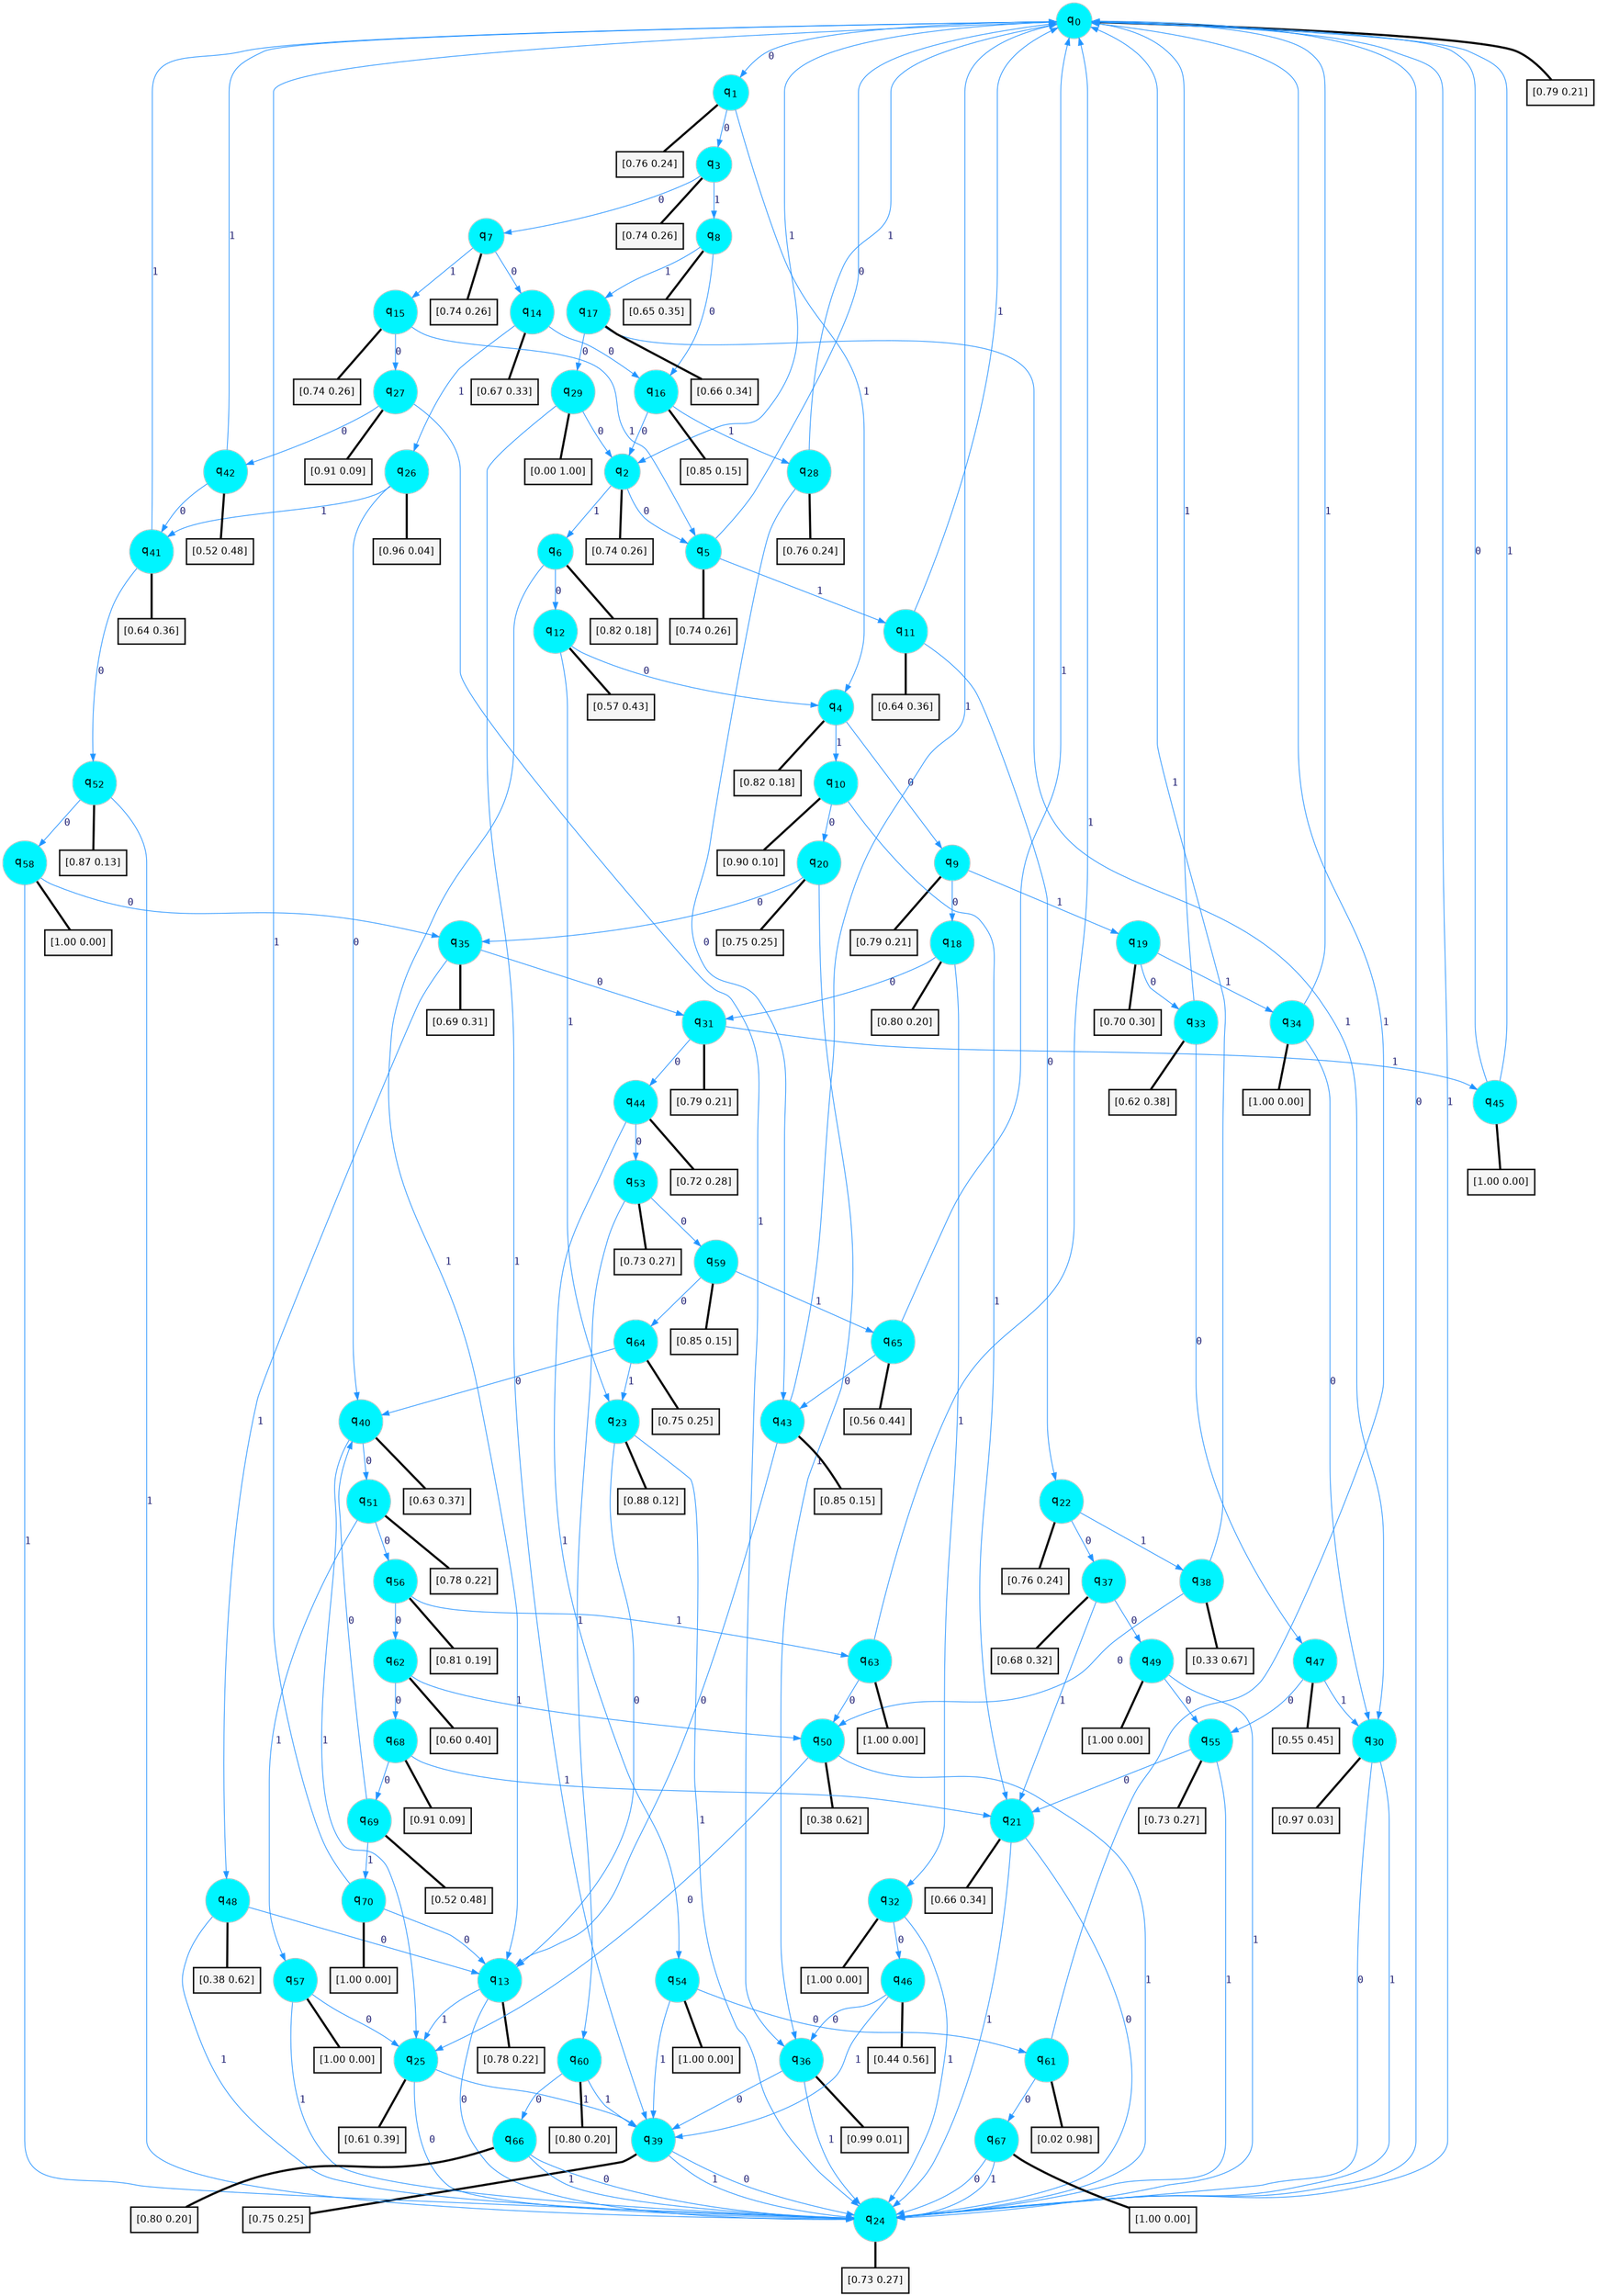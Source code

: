 digraph G {
graph [
bgcolor=transparent, dpi=300, rankdir=TD, size="40,25"];
node [
color=gray, fillcolor=turquoise1, fontcolor=black, fontname=Helvetica, fontsize=16, fontweight=bold, shape=circle, style=filled];
edge [
arrowsize=1, color=dodgerblue1, fontcolor=midnightblue, fontname=courier, fontweight=bold, penwidth=1, style=solid, weight=20];
0[label=<q<SUB>0</SUB>>];
1[label=<q<SUB>1</SUB>>];
2[label=<q<SUB>2</SUB>>];
3[label=<q<SUB>3</SUB>>];
4[label=<q<SUB>4</SUB>>];
5[label=<q<SUB>5</SUB>>];
6[label=<q<SUB>6</SUB>>];
7[label=<q<SUB>7</SUB>>];
8[label=<q<SUB>8</SUB>>];
9[label=<q<SUB>9</SUB>>];
10[label=<q<SUB>10</SUB>>];
11[label=<q<SUB>11</SUB>>];
12[label=<q<SUB>12</SUB>>];
13[label=<q<SUB>13</SUB>>];
14[label=<q<SUB>14</SUB>>];
15[label=<q<SUB>15</SUB>>];
16[label=<q<SUB>16</SUB>>];
17[label=<q<SUB>17</SUB>>];
18[label=<q<SUB>18</SUB>>];
19[label=<q<SUB>19</SUB>>];
20[label=<q<SUB>20</SUB>>];
21[label=<q<SUB>21</SUB>>];
22[label=<q<SUB>22</SUB>>];
23[label=<q<SUB>23</SUB>>];
24[label=<q<SUB>24</SUB>>];
25[label=<q<SUB>25</SUB>>];
26[label=<q<SUB>26</SUB>>];
27[label=<q<SUB>27</SUB>>];
28[label=<q<SUB>28</SUB>>];
29[label=<q<SUB>29</SUB>>];
30[label=<q<SUB>30</SUB>>];
31[label=<q<SUB>31</SUB>>];
32[label=<q<SUB>32</SUB>>];
33[label=<q<SUB>33</SUB>>];
34[label=<q<SUB>34</SUB>>];
35[label=<q<SUB>35</SUB>>];
36[label=<q<SUB>36</SUB>>];
37[label=<q<SUB>37</SUB>>];
38[label=<q<SUB>38</SUB>>];
39[label=<q<SUB>39</SUB>>];
40[label=<q<SUB>40</SUB>>];
41[label=<q<SUB>41</SUB>>];
42[label=<q<SUB>42</SUB>>];
43[label=<q<SUB>43</SUB>>];
44[label=<q<SUB>44</SUB>>];
45[label=<q<SUB>45</SUB>>];
46[label=<q<SUB>46</SUB>>];
47[label=<q<SUB>47</SUB>>];
48[label=<q<SUB>48</SUB>>];
49[label=<q<SUB>49</SUB>>];
50[label=<q<SUB>50</SUB>>];
51[label=<q<SUB>51</SUB>>];
52[label=<q<SUB>52</SUB>>];
53[label=<q<SUB>53</SUB>>];
54[label=<q<SUB>54</SUB>>];
55[label=<q<SUB>55</SUB>>];
56[label=<q<SUB>56</SUB>>];
57[label=<q<SUB>57</SUB>>];
58[label=<q<SUB>58</SUB>>];
59[label=<q<SUB>59</SUB>>];
60[label=<q<SUB>60</SUB>>];
61[label=<q<SUB>61</SUB>>];
62[label=<q<SUB>62</SUB>>];
63[label=<q<SUB>63</SUB>>];
64[label=<q<SUB>64</SUB>>];
65[label=<q<SUB>65</SUB>>];
66[label=<q<SUB>66</SUB>>];
67[label=<q<SUB>67</SUB>>];
68[label=<q<SUB>68</SUB>>];
69[label=<q<SUB>69</SUB>>];
70[label=<q<SUB>70</SUB>>];
71[label="[0.79 0.21]", shape=box,fontcolor=black, fontname=Helvetica, fontsize=14, penwidth=2, fillcolor=whitesmoke,color=black];
72[label="[0.76 0.24]", shape=box,fontcolor=black, fontname=Helvetica, fontsize=14, penwidth=2, fillcolor=whitesmoke,color=black];
73[label="[0.74 0.26]", shape=box,fontcolor=black, fontname=Helvetica, fontsize=14, penwidth=2, fillcolor=whitesmoke,color=black];
74[label="[0.74 0.26]", shape=box,fontcolor=black, fontname=Helvetica, fontsize=14, penwidth=2, fillcolor=whitesmoke,color=black];
75[label="[0.82 0.18]", shape=box,fontcolor=black, fontname=Helvetica, fontsize=14, penwidth=2, fillcolor=whitesmoke,color=black];
76[label="[0.74 0.26]", shape=box,fontcolor=black, fontname=Helvetica, fontsize=14, penwidth=2, fillcolor=whitesmoke,color=black];
77[label="[0.82 0.18]", shape=box,fontcolor=black, fontname=Helvetica, fontsize=14, penwidth=2, fillcolor=whitesmoke,color=black];
78[label="[0.74 0.26]", shape=box,fontcolor=black, fontname=Helvetica, fontsize=14, penwidth=2, fillcolor=whitesmoke,color=black];
79[label="[0.65 0.35]", shape=box,fontcolor=black, fontname=Helvetica, fontsize=14, penwidth=2, fillcolor=whitesmoke,color=black];
80[label="[0.79 0.21]", shape=box,fontcolor=black, fontname=Helvetica, fontsize=14, penwidth=2, fillcolor=whitesmoke,color=black];
81[label="[0.90 0.10]", shape=box,fontcolor=black, fontname=Helvetica, fontsize=14, penwidth=2, fillcolor=whitesmoke,color=black];
82[label="[0.64 0.36]", shape=box,fontcolor=black, fontname=Helvetica, fontsize=14, penwidth=2, fillcolor=whitesmoke,color=black];
83[label="[0.57 0.43]", shape=box,fontcolor=black, fontname=Helvetica, fontsize=14, penwidth=2, fillcolor=whitesmoke,color=black];
84[label="[0.78 0.22]", shape=box,fontcolor=black, fontname=Helvetica, fontsize=14, penwidth=2, fillcolor=whitesmoke,color=black];
85[label="[0.67 0.33]", shape=box,fontcolor=black, fontname=Helvetica, fontsize=14, penwidth=2, fillcolor=whitesmoke,color=black];
86[label="[0.74 0.26]", shape=box,fontcolor=black, fontname=Helvetica, fontsize=14, penwidth=2, fillcolor=whitesmoke,color=black];
87[label="[0.85 0.15]", shape=box,fontcolor=black, fontname=Helvetica, fontsize=14, penwidth=2, fillcolor=whitesmoke,color=black];
88[label="[0.66 0.34]", shape=box,fontcolor=black, fontname=Helvetica, fontsize=14, penwidth=2, fillcolor=whitesmoke,color=black];
89[label="[0.80 0.20]", shape=box,fontcolor=black, fontname=Helvetica, fontsize=14, penwidth=2, fillcolor=whitesmoke,color=black];
90[label="[0.70 0.30]", shape=box,fontcolor=black, fontname=Helvetica, fontsize=14, penwidth=2, fillcolor=whitesmoke,color=black];
91[label="[0.75 0.25]", shape=box,fontcolor=black, fontname=Helvetica, fontsize=14, penwidth=2, fillcolor=whitesmoke,color=black];
92[label="[0.66 0.34]", shape=box,fontcolor=black, fontname=Helvetica, fontsize=14, penwidth=2, fillcolor=whitesmoke,color=black];
93[label="[0.76 0.24]", shape=box,fontcolor=black, fontname=Helvetica, fontsize=14, penwidth=2, fillcolor=whitesmoke,color=black];
94[label="[0.88 0.12]", shape=box,fontcolor=black, fontname=Helvetica, fontsize=14, penwidth=2, fillcolor=whitesmoke,color=black];
95[label="[0.73 0.27]", shape=box,fontcolor=black, fontname=Helvetica, fontsize=14, penwidth=2, fillcolor=whitesmoke,color=black];
96[label="[0.61 0.39]", shape=box,fontcolor=black, fontname=Helvetica, fontsize=14, penwidth=2, fillcolor=whitesmoke,color=black];
97[label="[0.96 0.04]", shape=box,fontcolor=black, fontname=Helvetica, fontsize=14, penwidth=2, fillcolor=whitesmoke,color=black];
98[label="[0.91 0.09]", shape=box,fontcolor=black, fontname=Helvetica, fontsize=14, penwidth=2, fillcolor=whitesmoke,color=black];
99[label="[0.76 0.24]", shape=box,fontcolor=black, fontname=Helvetica, fontsize=14, penwidth=2, fillcolor=whitesmoke,color=black];
100[label="[0.00 1.00]", shape=box,fontcolor=black, fontname=Helvetica, fontsize=14, penwidth=2, fillcolor=whitesmoke,color=black];
101[label="[0.97 0.03]", shape=box,fontcolor=black, fontname=Helvetica, fontsize=14, penwidth=2, fillcolor=whitesmoke,color=black];
102[label="[0.79 0.21]", shape=box,fontcolor=black, fontname=Helvetica, fontsize=14, penwidth=2, fillcolor=whitesmoke,color=black];
103[label="[1.00 0.00]", shape=box,fontcolor=black, fontname=Helvetica, fontsize=14, penwidth=2, fillcolor=whitesmoke,color=black];
104[label="[0.62 0.38]", shape=box,fontcolor=black, fontname=Helvetica, fontsize=14, penwidth=2, fillcolor=whitesmoke,color=black];
105[label="[1.00 0.00]", shape=box,fontcolor=black, fontname=Helvetica, fontsize=14, penwidth=2, fillcolor=whitesmoke,color=black];
106[label="[0.69 0.31]", shape=box,fontcolor=black, fontname=Helvetica, fontsize=14, penwidth=2, fillcolor=whitesmoke,color=black];
107[label="[0.99 0.01]", shape=box,fontcolor=black, fontname=Helvetica, fontsize=14, penwidth=2, fillcolor=whitesmoke,color=black];
108[label="[0.68 0.32]", shape=box,fontcolor=black, fontname=Helvetica, fontsize=14, penwidth=2, fillcolor=whitesmoke,color=black];
109[label="[0.33 0.67]", shape=box,fontcolor=black, fontname=Helvetica, fontsize=14, penwidth=2, fillcolor=whitesmoke,color=black];
110[label="[0.75 0.25]", shape=box,fontcolor=black, fontname=Helvetica, fontsize=14, penwidth=2, fillcolor=whitesmoke,color=black];
111[label="[0.63 0.37]", shape=box,fontcolor=black, fontname=Helvetica, fontsize=14, penwidth=2, fillcolor=whitesmoke,color=black];
112[label="[0.64 0.36]", shape=box,fontcolor=black, fontname=Helvetica, fontsize=14, penwidth=2, fillcolor=whitesmoke,color=black];
113[label="[0.52 0.48]", shape=box,fontcolor=black, fontname=Helvetica, fontsize=14, penwidth=2, fillcolor=whitesmoke,color=black];
114[label="[0.85 0.15]", shape=box,fontcolor=black, fontname=Helvetica, fontsize=14, penwidth=2, fillcolor=whitesmoke,color=black];
115[label="[0.72 0.28]", shape=box,fontcolor=black, fontname=Helvetica, fontsize=14, penwidth=2, fillcolor=whitesmoke,color=black];
116[label="[1.00 0.00]", shape=box,fontcolor=black, fontname=Helvetica, fontsize=14, penwidth=2, fillcolor=whitesmoke,color=black];
117[label="[0.44 0.56]", shape=box,fontcolor=black, fontname=Helvetica, fontsize=14, penwidth=2, fillcolor=whitesmoke,color=black];
118[label="[0.55 0.45]", shape=box,fontcolor=black, fontname=Helvetica, fontsize=14, penwidth=2, fillcolor=whitesmoke,color=black];
119[label="[0.38 0.62]", shape=box,fontcolor=black, fontname=Helvetica, fontsize=14, penwidth=2, fillcolor=whitesmoke,color=black];
120[label="[1.00 0.00]", shape=box,fontcolor=black, fontname=Helvetica, fontsize=14, penwidth=2, fillcolor=whitesmoke,color=black];
121[label="[0.38 0.62]", shape=box,fontcolor=black, fontname=Helvetica, fontsize=14, penwidth=2, fillcolor=whitesmoke,color=black];
122[label="[0.78 0.22]", shape=box,fontcolor=black, fontname=Helvetica, fontsize=14, penwidth=2, fillcolor=whitesmoke,color=black];
123[label="[0.87 0.13]", shape=box,fontcolor=black, fontname=Helvetica, fontsize=14, penwidth=2, fillcolor=whitesmoke,color=black];
124[label="[0.73 0.27]", shape=box,fontcolor=black, fontname=Helvetica, fontsize=14, penwidth=2, fillcolor=whitesmoke,color=black];
125[label="[1.00 0.00]", shape=box,fontcolor=black, fontname=Helvetica, fontsize=14, penwidth=2, fillcolor=whitesmoke,color=black];
126[label="[0.73 0.27]", shape=box,fontcolor=black, fontname=Helvetica, fontsize=14, penwidth=2, fillcolor=whitesmoke,color=black];
127[label="[0.81 0.19]", shape=box,fontcolor=black, fontname=Helvetica, fontsize=14, penwidth=2, fillcolor=whitesmoke,color=black];
128[label="[1.00 0.00]", shape=box,fontcolor=black, fontname=Helvetica, fontsize=14, penwidth=2, fillcolor=whitesmoke,color=black];
129[label="[1.00 0.00]", shape=box,fontcolor=black, fontname=Helvetica, fontsize=14, penwidth=2, fillcolor=whitesmoke,color=black];
130[label="[0.85 0.15]", shape=box,fontcolor=black, fontname=Helvetica, fontsize=14, penwidth=2, fillcolor=whitesmoke,color=black];
131[label="[0.80 0.20]", shape=box,fontcolor=black, fontname=Helvetica, fontsize=14, penwidth=2, fillcolor=whitesmoke,color=black];
132[label="[0.02 0.98]", shape=box,fontcolor=black, fontname=Helvetica, fontsize=14, penwidth=2, fillcolor=whitesmoke,color=black];
133[label="[0.60 0.40]", shape=box,fontcolor=black, fontname=Helvetica, fontsize=14, penwidth=2, fillcolor=whitesmoke,color=black];
134[label="[1.00 0.00]", shape=box,fontcolor=black, fontname=Helvetica, fontsize=14, penwidth=2, fillcolor=whitesmoke,color=black];
135[label="[0.75 0.25]", shape=box,fontcolor=black, fontname=Helvetica, fontsize=14, penwidth=2, fillcolor=whitesmoke,color=black];
136[label="[0.56 0.44]", shape=box,fontcolor=black, fontname=Helvetica, fontsize=14, penwidth=2, fillcolor=whitesmoke,color=black];
137[label="[0.80 0.20]", shape=box,fontcolor=black, fontname=Helvetica, fontsize=14, penwidth=2, fillcolor=whitesmoke,color=black];
138[label="[1.00 0.00]", shape=box,fontcolor=black, fontname=Helvetica, fontsize=14, penwidth=2, fillcolor=whitesmoke,color=black];
139[label="[0.91 0.09]", shape=box,fontcolor=black, fontname=Helvetica, fontsize=14, penwidth=2, fillcolor=whitesmoke,color=black];
140[label="[0.52 0.48]", shape=box,fontcolor=black, fontname=Helvetica, fontsize=14, penwidth=2, fillcolor=whitesmoke,color=black];
141[label="[1.00 0.00]", shape=box,fontcolor=black, fontname=Helvetica, fontsize=14, penwidth=2, fillcolor=whitesmoke,color=black];
0->1 [label=0];
0->2 [label=1];
0->71 [arrowhead=none, penwidth=3,color=black];
1->3 [label=0];
1->4 [label=1];
1->72 [arrowhead=none, penwidth=3,color=black];
2->5 [label=0];
2->6 [label=1];
2->73 [arrowhead=none, penwidth=3,color=black];
3->7 [label=0];
3->8 [label=1];
3->74 [arrowhead=none, penwidth=3,color=black];
4->9 [label=0];
4->10 [label=1];
4->75 [arrowhead=none, penwidth=3,color=black];
5->0 [label=0];
5->11 [label=1];
5->76 [arrowhead=none, penwidth=3,color=black];
6->12 [label=0];
6->13 [label=1];
6->77 [arrowhead=none, penwidth=3,color=black];
7->14 [label=0];
7->15 [label=1];
7->78 [arrowhead=none, penwidth=3,color=black];
8->16 [label=0];
8->17 [label=1];
8->79 [arrowhead=none, penwidth=3,color=black];
9->18 [label=0];
9->19 [label=1];
9->80 [arrowhead=none, penwidth=3,color=black];
10->20 [label=0];
10->21 [label=1];
10->81 [arrowhead=none, penwidth=3,color=black];
11->22 [label=0];
11->0 [label=1];
11->82 [arrowhead=none, penwidth=3,color=black];
12->4 [label=0];
12->23 [label=1];
12->83 [arrowhead=none, penwidth=3,color=black];
13->24 [label=0];
13->25 [label=1];
13->84 [arrowhead=none, penwidth=3,color=black];
14->16 [label=0];
14->26 [label=1];
14->85 [arrowhead=none, penwidth=3,color=black];
15->27 [label=0];
15->5 [label=1];
15->86 [arrowhead=none, penwidth=3,color=black];
16->2 [label=0];
16->28 [label=1];
16->87 [arrowhead=none, penwidth=3,color=black];
17->29 [label=0];
17->30 [label=1];
17->88 [arrowhead=none, penwidth=3,color=black];
18->31 [label=0];
18->32 [label=1];
18->89 [arrowhead=none, penwidth=3,color=black];
19->33 [label=0];
19->34 [label=1];
19->90 [arrowhead=none, penwidth=3,color=black];
20->35 [label=0];
20->36 [label=1];
20->91 [arrowhead=none, penwidth=3,color=black];
21->24 [label=0];
21->24 [label=1];
21->92 [arrowhead=none, penwidth=3,color=black];
22->37 [label=0];
22->38 [label=1];
22->93 [arrowhead=none, penwidth=3,color=black];
23->13 [label=0];
23->24 [label=1];
23->94 [arrowhead=none, penwidth=3,color=black];
24->0 [label=0];
24->0 [label=1];
24->95 [arrowhead=none, penwidth=3,color=black];
25->24 [label=0];
25->39 [label=1];
25->96 [arrowhead=none, penwidth=3,color=black];
26->40 [label=0];
26->41 [label=1];
26->97 [arrowhead=none, penwidth=3,color=black];
27->42 [label=0];
27->36 [label=1];
27->98 [arrowhead=none, penwidth=3,color=black];
28->43 [label=0];
28->0 [label=1];
28->99 [arrowhead=none, penwidth=3,color=black];
29->2 [label=0];
29->39 [label=1];
29->100 [arrowhead=none, penwidth=3,color=black];
30->24 [label=0];
30->24 [label=1];
30->101 [arrowhead=none, penwidth=3,color=black];
31->44 [label=0];
31->45 [label=1];
31->102 [arrowhead=none, penwidth=3,color=black];
32->46 [label=0];
32->24 [label=1];
32->103 [arrowhead=none, penwidth=3,color=black];
33->47 [label=0];
33->0 [label=1];
33->104 [arrowhead=none, penwidth=3,color=black];
34->30 [label=0];
34->0 [label=1];
34->105 [arrowhead=none, penwidth=3,color=black];
35->31 [label=0];
35->48 [label=1];
35->106 [arrowhead=none, penwidth=3,color=black];
36->39 [label=0];
36->24 [label=1];
36->107 [arrowhead=none, penwidth=3,color=black];
37->49 [label=0];
37->21 [label=1];
37->108 [arrowhead=none, penwidth=3,color=black];
38->50 [label=0];
38->0 [label=1];
38->109 [arrowhead=none, penwidth=3,color=black];
39->24 [label=0];
39->24 [label=1];
39->110 [arrowhead=none, penwidth=3,color=black];
40->51 [label=0];
40->25 [label=1];
40->111 [arrowhead=none, penwidth=3,color=black];
41->52 [label=0];
41->0 [label=1];
41->112 [arrowhead=none, penwidth=3,color=black];
42->41 [label=0];
42->0 [label=1];
42->113 [arrowhead=none, penwidth=3,color=black];
43->13 [label=0];
43->0 [label=1];
43->114 [arrowhead=none, penwidth=3,color=black];
44->53 [label=0];
44->54 [label=1];
44->115 [arrowhead=none, penwidth=3,color=black];
45->0 [label=0];
45->0 [label=1];
45->116 [arrowhead=none, penwidth=3,color=black];
46->36 [label=0];
46->39 [label=1];
46->117 [arrowhead=none, penwidth=3,color=black];
47->55 [label=0];
47->30 [label=1];
47->118 [arrowhead=none, penwidth=3,color=black];
48->13 [label=0];
48->24 [label=1];
48->119 [arrowhead=none, penwidth=3,color=black];
49->55 [label=0];
49->24 [label=1];
49->120 [arrowhead=none, penwidth=3,color=black];
50->25 [label=0];
50->24 [label=1];
50->121 [arrowhead=none, penwidth=3,color=black];
51->56 [label=0];
51->57 [label=1];
51->122 [arrowhead=none, penwidth=3,color=black];
52->58 [label=0];
52->24 [label=1];
52->123 [arrowhead=none, penwidth=3,color=black];
53->59 [label=0];
53->60 [label=1];
53->124 [arrowhead=none, penwidth=3,color=black];
54->61 [label=0];
54->39 [label=1];
54->125 [arrowhead=none, penwidth=3,color=black];
55->21 [label=0];
55->24 [label=1];
55->126 [arrowhead=none, penwidth=3,color=black];
56->62 [label=0];
56->63 [label=1];
56->127 [arrowhead=none, penwidth=3,color=black];
57->25 [label=0];
57->24 [label=1];
57->128 [arrowhead=none, penwidth=3,color=black];
58->35 [label=0];
58->24 [label=1];
58->129 [arrowhead=none, penwidth=3,color=black];
59->64 [label=0];
59->65 [label=1];
59->130 [arrowhead=none, penwidth=3,color=black];
60->66 [label=0];
60->39 [label=1];
60->131 [arrowhead=none, penwidth=3,color=black];
61->67 [label=0];
61->0 [label=1];
61->132 [arrowhead=none, penwidth=3,color=black];
62->68 [label=0];
62->50 [label=1];
62->133 [arrowhead=none, penwidth=3,color=black];
63->50 [label=0];
63->0 [label=1];
63->134 [arrowhead=none, penwidth=3,color=black];
64->40 [label=0];
64->23 [label=1];
64->135 [arrowhead=none, penwidth=3,color=black];
65->43 [label=0];
65->0 [label=1];
65->136 [arrowhead=none, penwidth=3,color=black];
66->24 [label=0];
66->24 [label=1];
66->137 [arrowhead=none, penwidth=3,color=black];
67->24 [label=0];
67->24 [label=1];
67->138 [arrowhead=none, penwidth=3,color=black];
68->69 [label=0];
68->21 [label=1];
68->139 [arrowhead=none, penwidth=3,color=black];
69->40 [label=0];
69->70 [label=1];
69->140 [arrowhead=none, penwidth=3,color=black];
70->13 [label=0];
70->0 [label=1];
70->141 [arrowhead=none, penwidth=3,color=black];
}
